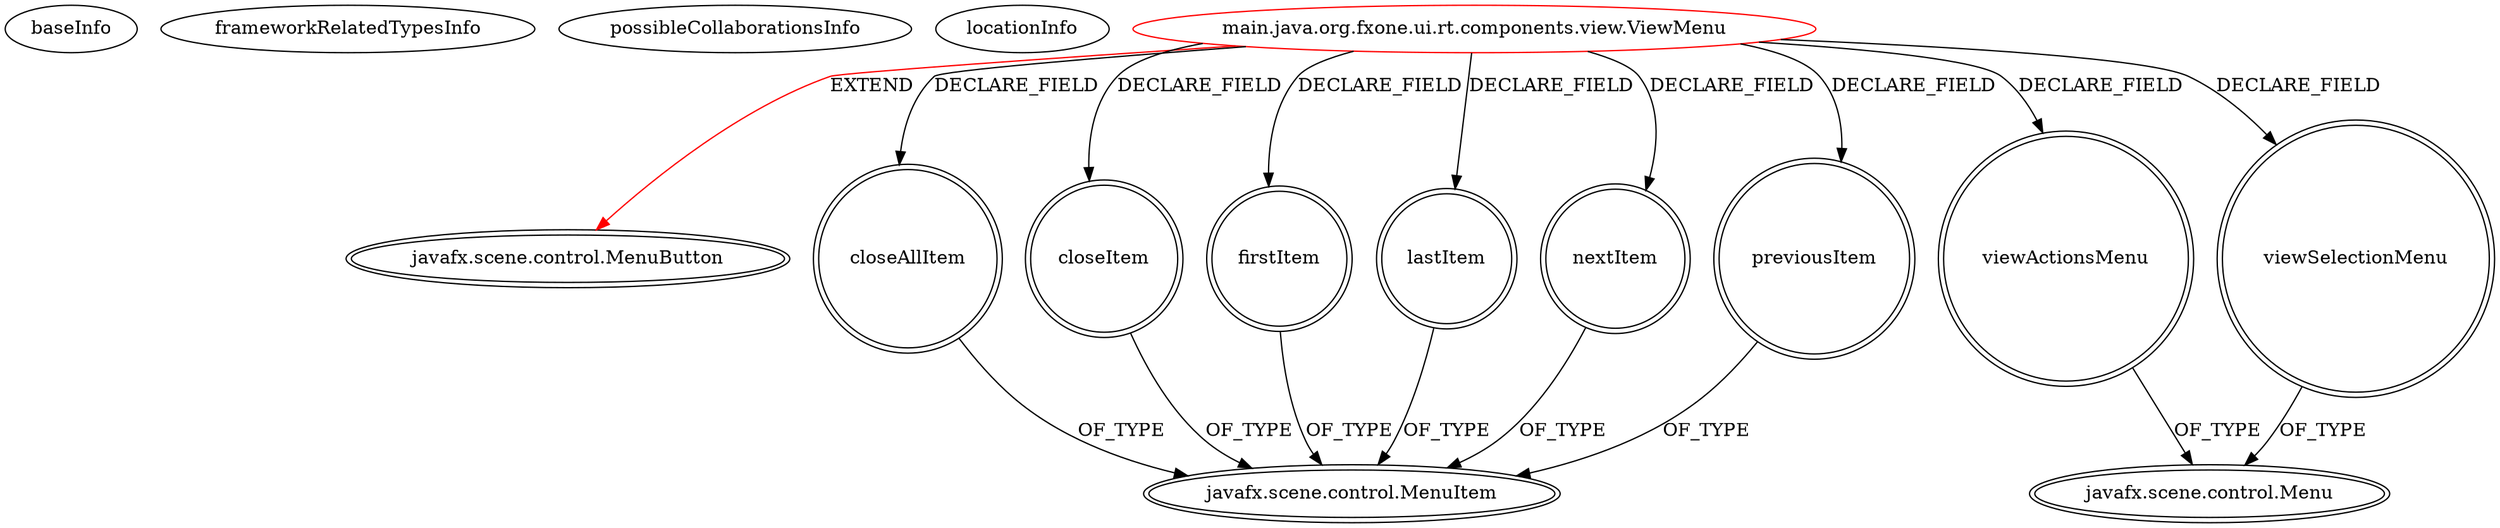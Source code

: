 digraph {
baseInfo[graphId=1931,category="extension_graph",isAnonymous=false,possibleRelation=false]
frameworkRelatedTypesInfo[0="javafx.scene.control.MenuButton"]
possibleCollaborationsInfo[]
locationInfo[projectName="atsticks-FXOne",filePath="/atsticks-FXOne/FXOne-master/org.fxone/fxone-ui/src/main/java/org/fxone/ui/rt/components/view/ViewMenu.java",contextSignature="ViewMenu",graphId="1931"]
0[label="main.java.org.fxone.ui.rt.components.view.ViewMenu",vertexType="ROOT_CLIENT_CLASS_DECLARATION",isFrameworkType=false,color=red]
1[label="javafx.scene.control.MenuButton",vertexType="FRAMEWORK_CLASS_TYPE",isFrameworkType=true,peripheries=2]
2[label="closeAllItem",vertexType="FIELD_DECLARATION",isFrameworkType=true,peripheries=2,shape=circle]
3[label="javafx.scene.control.MenuItem",vertexType="FRAMEWORK_CLASS_TYPE",isFrameworkType=true,peripheries=2]
4[label="closeItem",vertexType="FIELD_DECLARATION",isFrameworkType=true,peripheries=2,shape=circle]
6[label="firstItem",vertexType="FIELD_DECLARATION",isFrameworkType=true,peripheries=2,shape=circle]
8[label="lastItem",vertexType="FIELD_DECLARATION",isFrameworkType=true,peripheries=2,shape=circle]
10[label="nextItem",vertexType="FIELD_DECLARATION",isFrameworkType=true,peripheries=2,shape=circle]
12[label="previousItem",vertexType="FIELD_DECLARATION",isFrameworkType=true,peripheries=2,shape=circle]
14[label="viewActionsMenu",vertexType="FIELD_DECLARATION",isFrameworkType=true,peripheries=2,shape=circle]
15[label="javafx.scene.control.Menu",vertexType="FRAMEWORK_CLASS_TYPE",isFrameworkType=true,peripheries=2]
16[label="viewSelectionMenu",vertexType="FIELD_DECLARATION",isFrameworkType=true,peripheries=2,shape=circle]
0->1[label="EXTEND",color=red]
0->2[label="DECLARE_FIELD"]
2->3[label="OF_TYPE"]
0->4[label="DECLARE_FIELD"]
4->3[label="OF_TYPE"]
0->6[label="DECLARE_FIELD"]
6->3[label="OF_TYPE"]
0->8[label="DECLARE_FIELD"]
8->3[label="OF_TYPE"]
0->10[label="DECLARE_FIELD"]
10->3[label="OF_TYPE"]
0->12[label="DECLARE_FIELD"]
12->3[label="OF_TYPE"]
0->14[label="DECLARE_FIELD"]
14->15[label="OF_TYPE"]
0->16[label="DECLARE_FIELD"]
16->15[label="OF_TYPE"]
}
